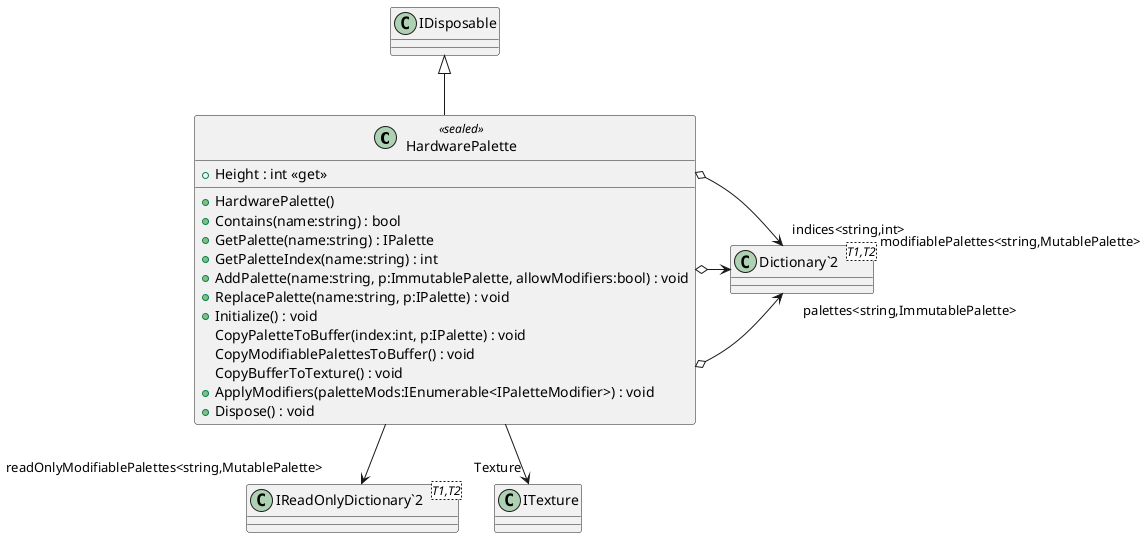 @startuml
class HardwarePalette <<sealed>> {
    + Height : int <<get>>
    + HardwarePalette()
    + Contains(name:string) : bool
    + GetPalette(name:string) : IPalette
    + GetPaletteIndex(name:string) : int
    + AddPalette(name:string, p:ImmutablePalette, allowModifiers:bool) : void
    + ReplacePalette(name:string, p:IPalette) : void
    + Initialize() : void
    CopyPaletteToBuffer(index:int, p:IPalette) : void
    CopyModifiablePalettesToBuffer() : void
    CopyBufferToTexture() : void
    + ApplyModifiers(paletteMods:IEnumerable<IPaletteModifier>) : void
    + Dispose() : void
}
class "Dictionary`2"<T1,T2> {
}
class "IReadOnlyDictionary`2"<T1,T2> {
}
IDisposable <|-- HardwarePalette
HardwarePalette --> "Texture" ITexture
HardwarePalette o-> "palettes<string,ImmutablePalette>" "Dictionary`2"
HardwarePalette o-> "modifiablePalettes<string,MutablePalette>" "Dictionary`2"
HardwarePalette --> "readOnlyModifiablePalettes<string,MutablePalette>" "IReadOnlyDictionary`2"
HardwarePalette o-> "indices<string,int>" "Dictionary`2"
@enduml
